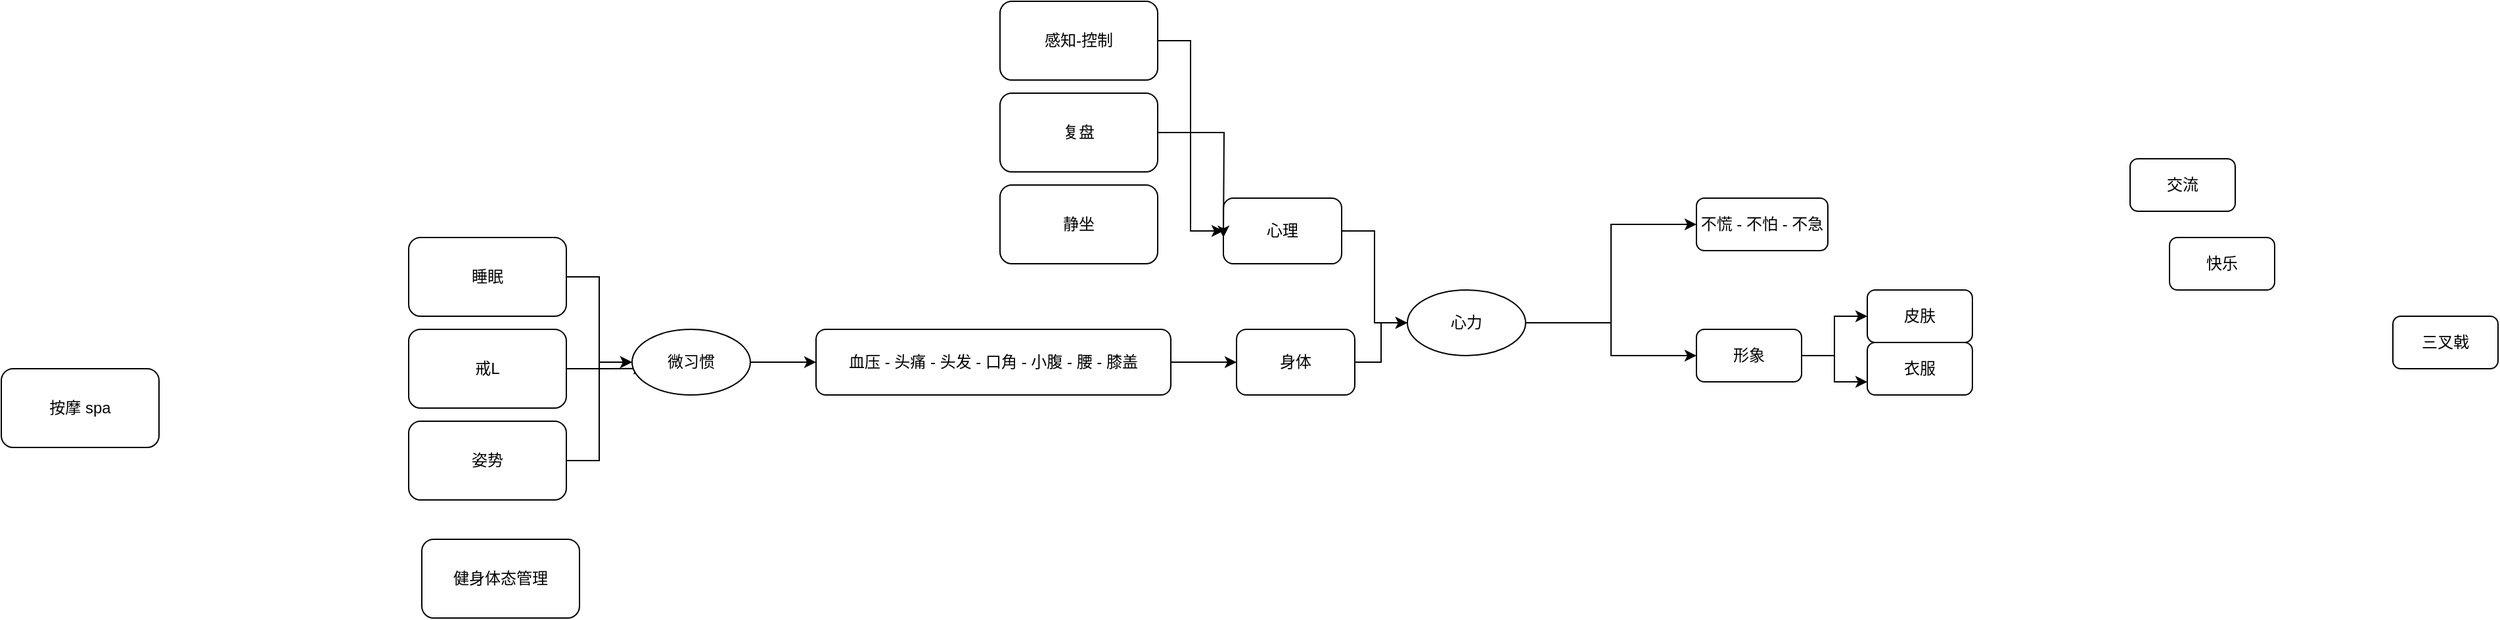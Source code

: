 <mxfile version="20.6.0" type="github">
  <diagram id="R8qCFtmQqKyAP1bbicE8" name="第 1 页">
    <mxGraphModel dx="401662" dy="800" grid="1" gridSize="10" guides="1" tooltips="1" connect="1" arrows="1" fold="1" page="1" pageScale="1" pageWidth="400000" pageHeight="300000" math="0" shadow="0">
      <root>
        <mxCell id="0" />
        <mxCell id="1" parent="0" />
        <mxCell id="OblVXfWNqp_-R1M4S5RU-18" style="edgeStyle=orthogonalEdgeStyle;rounded=0;orthogonalLoop=1;jettySize=auto;html=1;exitX=1;exitY=0.5;exitDx=0;exitDy=0;entryX=0;entryY=0.5;entryDx=0;entryDy=0;" edge="1" parent="1" source="OblVXfWNqp_-R1M4S5RU-1" target="OblVXfWNqp_-R1M4S5RU-15">
          <mxGeometry relative="1" as="geometry" />
        </mxCell>
        <mxCell id="OblVXfWNqp_-R1M4S5RU-35" style="edgeStyle=orthogonalEdgeStyle;rounded=0;orthogonalLoop=1;jettySize=auto;html=1;exitX=1;exitY=0.5;exitDx=0;exitDy=0;entryX=0;entryY=0.5;entryDx=0;entryDy=0;" edge="1" parent="1" source="OblVXfWNqp_-R1M4S5RU-1" target="OblVXfWNqp_-R1M4S5RU-34">
          <mxGeometry relative="1" as="geometry" />
        </mxCell>
        <mxCell id="OblVXfWNqp_-R1M4S5RU-1" value="心力" style="ellipse;whiteSpace=wrap;html=1;" vertex="1" parent="1">
          <mxGeometry x="150" y="940" width="90" height="50" as="geometry" />
        </mxCell>
        <mxCell id="OblVXfWNqp_-R1M4S5RU-12" style="edgeStyle=orthogonalEdgeStyle;rounded=0;orthogonalLoop=1;jettySize=auto;html=1;exitX=1;exitY=0.5;exitDx=0;exitDy=0;entryX=0;entryY=0.5;entryDx=0;entryDy=0;" edge="1" parent="1" source="OblVXfWNqp_-R1M4S5RU-2" target="OblVXfWNqp_-R1M4S5RU-3">
          <mxGeometry relative="1" as="geometry" />
        </mxCell>
        <mxCell id="OblVXfWNqp_-R1M4S5RU-2" value="血压 - 头痛 - 头发 - 口角 - 小腹 - 腰 - 膝盖" style="rounded=1;whiteSpace=wrap;html=1;" vertex="1" parent="1">
          <mxGeometry x="-300" y="970" width="270" height="50" as="geometry" />
        </mxCell>
        <mxCell id="OblVXfWNqp_-R1M4S5RU-13" style="edgeStyle=orthogonalEdgeStyle;rounded=0;orthogonalLoop=1;jettySize=auto;html=1;exitX=1;exitY=0.5;exitDx=0;exitDy=0;entryX=0;entryY=0.5;entryDx=0;entryDy=0;" edge="1" parent="1" source="OblVXfWNqp_-R1M4S5RU-3" target="OblVXfWNqp_-R1M4S5RU-1">
          <mxGeometry relative="1" as="geometry" />
        </mxCell>
        <mxCell id="OblVXfWNqp_-R1M4S5RU-3" value="身体" style="rounded=1;whiteSpace=wrap;html=1;" vertex="1" parent="1">
          <mxGeometry x="20" y="970" width="90" height="50" as="geometry" />
        </mxCell>
        <mxCell id="OblVXfWNqp_-R1M4S5RU-8" style="edgeStyle=orthogonalEdgeStyle;rounded=0;orthogonalLoop=1;jettySize=auto;html=1;exitX=1;exitY=0.5;exitDx=0;exitDy=0;entryX=0;entryY=0.5;entryDx=0;entryDy=0;" edge="1" parent="1" source="OblVXfWNqp_-R1M4S5RU-4" target="OblVXfWNqp_-R1M4S5RU-7">
          <mxGeometry relative="1" as="geometry" />
        </mxCell>
        <mxCell id="OblVXfWNqp_-R1M4S5RU-4" value="睡眠" style="rounded=1;whiteSpace=wrap;html=1;" vertex="1" parent="1">
          <mxGeometry x="-610" y="900" width="120" height="60" as="geometry" />
        </mxCell>
        <mxCell id="OblVXfWNqp_-R1M4S5RU-9" style="edgeStyle=orthogonalEdgeStyle;rounded=0;orthogonalLoop=1;jettySize=auto;html=1;exitX=1;exitY=0.5;exitDx=0;exitDy=0;" edge="1" parent="1" source="OblVXfWNqp_-R1M4S5RU-5">
          <mxGeometry relative="1" as="geometry">
            <mxPoint x="-430" y="999.857" as="targetPoint" />
          </mxGeometry>
        </mxCell>
        <mxCell id="OblVXfWNqp_-R1M4S5RU-5" value="戒L" style="rounded=1;whiteSpace=wrap;html=1;" vertex="1" parent="1">
          <mxGeometry x="-610" y="970" width="120" height="60" as="geometry" />
        </mxCell>
        <mxCell id="OblVXfWNqp_-R1M4S5RU-10" style="edgeStyle=orthogonalEdgeStyle;rounded=0;orthogonalLoop=1;jettySize=auto;html=1;exitX=1;exitY=0.5;exitDx=0;exitDy=0;entryX=0;entryY=0.5;entryDx=0;entryDy=0;" edge="1" parent="1" source="OblVXfWNqp_-R1M4S5RU-6" target="OblVXfWNqp_-R1M4S5RU-7">
          <mxGeometry relative="1" as="geometry" />
        </mxCell>
        <mxCell id="OblVXfWNqp_-R1M4S5RU-6" value="姿势" style="rounded=1;whiteSpace=wrap;html=1;" vertex="1" parent="1">
          <mxGeometry x="-610" y="1040" width="120" height="60" as="geometry" />
        </mxCell>
        <mxCell id="OblVXfWNqp_-R1M4S5RU-11" style="edgeStyle=orthogonalEdgeStyle;rounded=0;orthogonalLoop=1;jettySize=auto;html=1;exitX=1;exitY=0.5;exitDx=0;exitDy=0;entryX=0;entryY=0.5;entryDx=0;entryDy=0;" edge="1" parent="1" source="OblVXfWNqp_-R1M4S5RU-7" target="OblVXfWNqp_-R1M4S5RU-2">
          <mxGeometry relative="1" as="geometry" />
        </mxCell>
        <mxCell id="OblVXfWNqp_-R1M4S5RU-7" value="微习惯" style="ellipse;whiteSpace=wrap;html=1;" vertex="1" parent="1">
          <mxGeometry x="-440" y="970" width="90" height="50" as="geometry" />
        </mxCell>
        <mxCell id="OblVXfWNqp_-R1M4S5RU-19" style="edgeStyle=orthogonalEdgeStyle;rounded=0;orthogonalLoop=1;jettySize=auto;html=1;exitX=1;exitY=0.5;exitDx=0;exitDy=0;entryX=0;entryY=0.5;entryDx=0;entryDy=0;" edge="1" parent="1" source="OblVXfWNqp_-R1M4S5RU-15" target="OblVXfWNqp_-R1M4S5RU-16">
          <mxGeometry relative="1" as="geometry" />
        </mxCell>
        <mxCell id="OblVXfWNqp_-R1M4S5RU-20" style="edgeStyle=orthogonalEdgeStyle;rounded=0;orthogonalLoop=1;jettySize=auto;html=1;exitX=1;exitY=0.5;exitDx=0;exitDy=0;entryX=0;entryY=0.75;entryDx=0;entryDy=0;" edge="1" parent="1" source="OblVXfWNqp_-R1M4S5RU-15" target="OblVXfWNqp_-R1M4S5RU-17">
          <mxGeometry relative="1" as="geometry" />
        </mxCell>
        <mxCell id="OblVXfWNqp_-R1M4S5RU-15" value="形象" style="rounded=1;whiteSpace=wrap;html=1;" vertex="1" parent="1">
          <mxGeometry x="370" y="970" width="80" height="40" as="geometry" />
        </mxCell>
        <mxCell id="OblVXfWNqp_-R1M4S5RU-16" value="皮肤" style="rounded=1;whiteSpace=wrap;html=1;" vertex="1" parent="1">
          <mxGeometry x="500" y="940" width="80" height="40" as="geometry" />
        </mxCell>
        <mxCell id="OblVXfWNqp_-R1M4S5RU-17" value="衣服" style="rounded=1;whiteSpace=wrap;html=1;" vertex="1" parent="1">
          <mxGeometry x="500" y="980" width="80" height="40" as="geometry" />
        </mxCell>
        <mxCell id="OblVXfWNqp_-R1M4S5RU-21" value="健身体态管理" style="rounded=1;whiteSpace=wrap;html=1;" vertex="1" parent="1">
          <mxGeometry x="-600" y="1130" width="120" height="60" as="geometry" />
        </mxCell>
        <mxCell id="OblVXfWNqp_-R1M4S5RU-22" value="按摩 spa" style="rounded=1;whiteSpace=wrap;html=1;" vertex="1" parent="1">
          <mxGeometry x="-920" y="1000" width="120" height="60" as="geometry" />
        </mxCell>
        <mxCell id="OblVXfWNqp_-R1M4S5RU-29" style="edgeStyle=orthogonalEdgeStyle;rounded=0;orthogonalLoop=1;jettySize=auto;html=1;exitX=1;exitY=0.5;exitDx=0;exitDy=0;entryX=0;entryY=0.5;entryDx=0;entryDy=0;" edge="1" parent="1" source="OblVXfWNqp_-R1M4S5RU-23" target="OblVXfWNqp_-R1M4S5RU-1">
          <mxGeometry relative="1" as="geometry" />
        </mxCell>
        <mxCell id="OblVXfWNqp_-R1M4S5RU-23" value="心理" style="rounded=1;whiteSpace=wrap;html=1;" vertex="1" parent="1">
          <mxGeometry x="10" y="870" width="90" height="50" as="geometry" />
        </mxCell>
        <mxCell id="OblVXfWNqp_-R1M4S5RU-28" style="edgeStyle=orthogonalEdgeStyle;rounded=0;orthogonalLoop=1;jettySize=auto;html=1;exitX=1;exitY=0.5;exitDx=0;exitDy=0;" edge="1" parent="1" source="OblVXfWNqp_-R1M4S5RU-24">
          <mxGeometry relative="1" as="geometry">
            <mxPoint x="10" y="900" as="targetPoint" />
          </mxGeometry>
        </mxCell>
        <mxCell id="OblVXfWNqp_-R1M4S5RU-24" value="复盘" style="rounded=1;whiteSpace=wrap;html=1;" vertex="1" parent="1">
          <mxGeometry x="-160" y="790" width="120" height="60" as="geometry" />
        </mxCell>
        <mxCell id="OblVXfWNqp_-R1M4S5RU-27" style="edgeStyle=orthogonalEdgeStyle;rounded=0;orthogonalLoop=1;jettySize=auto;html=1;exitX=1;exitY=0.5;exitDx=0;exitDy=0;entryX=0;entryY=0.5;entryDx=0;entryDy=0;" edge="1" parent="1" source="OblVXfWNqp_-R1M4S5RU-25" target="OblVXfWNqp_-R1M4S5RU-23">
          <mxGeometry relative="1" as="geometry" />
        </mxCell>
        <mxCell id="OblVXfWNqp_-R1M4S5RU-25" value="感知-控制" style="rounded=1;whiteSpace=wrap;html=1;" vertex="1" parent="1">
          <mxGeometry x="-160" y="720" width="120" height="60" as="geometry" />
        </mxCell>
        <mxCell id="OblVXfWNqp_-R1M4S5RU-26" value="静坐" style="rounded=1;whiteSpace=wrap;html=1;" vertex="1" parent="1">
          <mxGeometry x="-160" y="860" width="120" height="60" as="geometry" />
        </mxCell>
        <mxCell id="OblVXfWNqp_-R1M4S5RU-30" value="交流" style="rounded=1;whiteSpace=wrap;html=1;" vertex="1" parent="1">
          <mxGeometry x="700" y="840" width="80" height="40" as="geometry" />
        </mxCell>
        <mxCell id="OblVXfWNqp_-R1M4S5RU-31" value="快乐" style="rounded=1;whiteSpace=wrap;html=1;" vertex="1" parent="1">
          <mxGeometry x="730" y="900" width="80" height="40" as="geometry" />
        </mxCell>
        <mxCell id="OblVXfWNqp_-R1M4S5RU-33" value="三叉戟" style="rounded=1;whiteSpace=wrap;html=1;" vertex="1" parent="1">
          <mxGeometry x="900" y="960" width="80" height="40" as="geometry" />
        </mxCell>
        <mxCell id="OblVXfWNqp_-R1M4S5RU-34" value="不慌 - 不怕 - 不急" style="rounded=1;whiteSpace=wrap;html=1;" vertex="1" parent="1">
          <mxGeometry x="370" y="870" width="100" height="40" as="geometry" />
        </mxCell>
      </root>
    </mxGraphModel>
  </diagram>
</mxfile>
